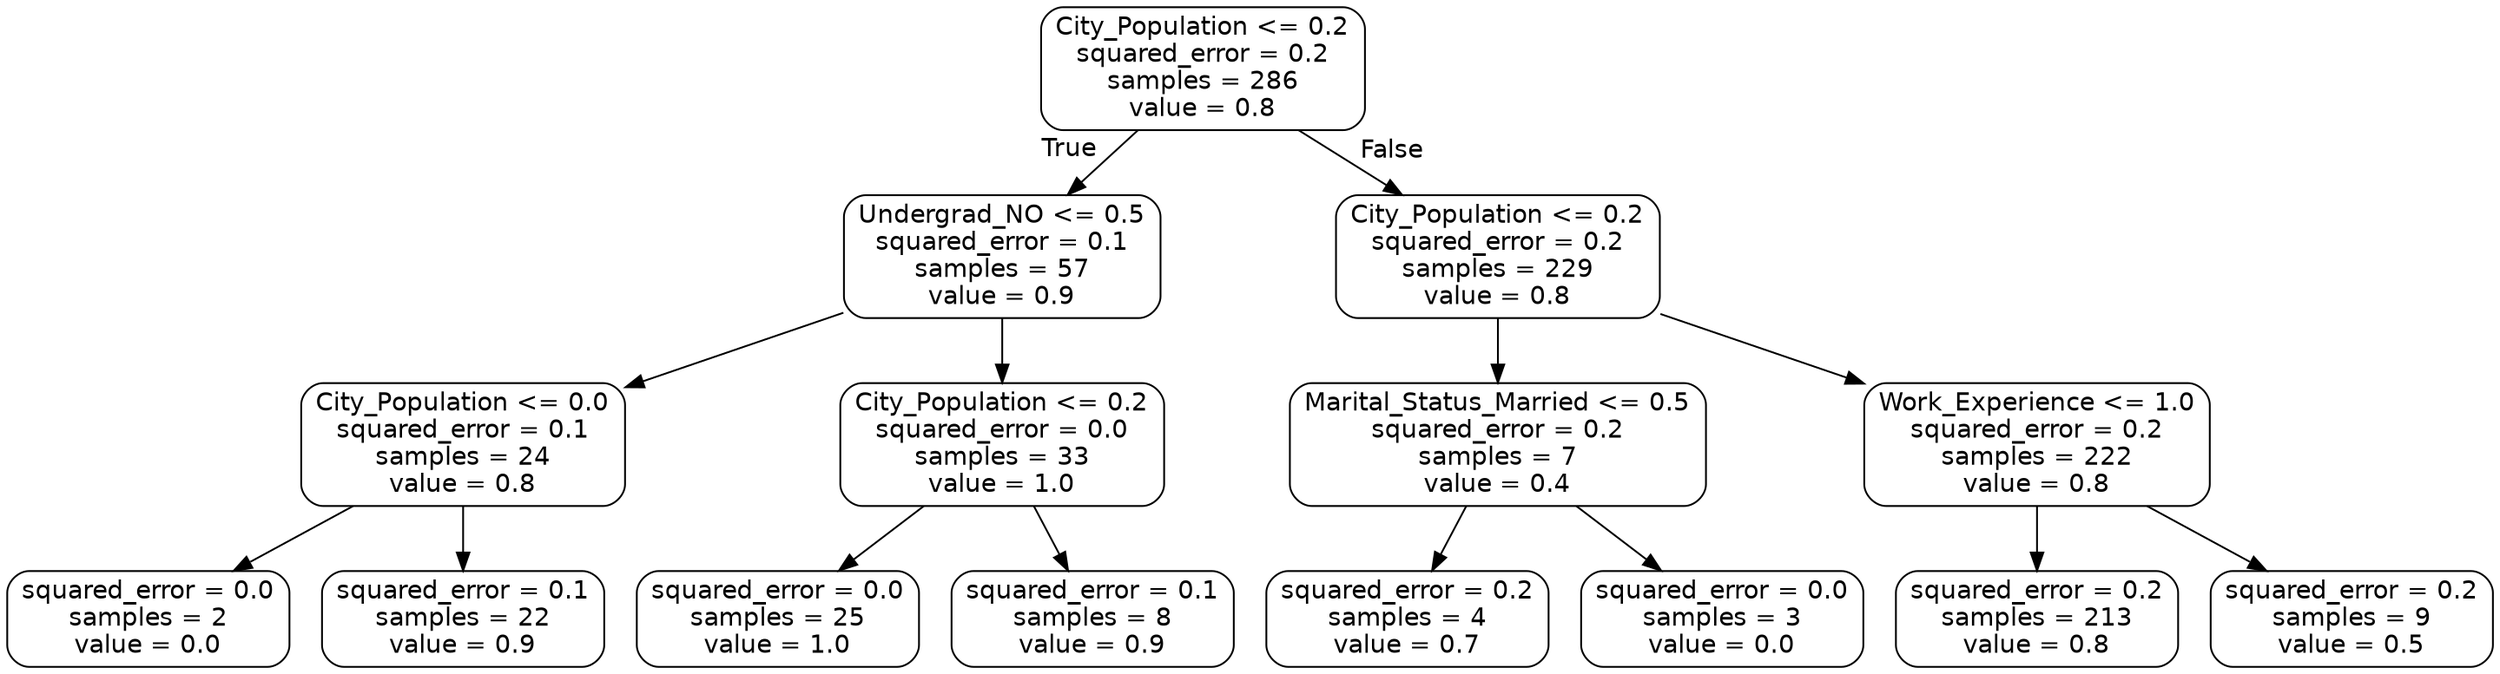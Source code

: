 digraph Tree {
node [shape=box, style="rounded", color="black", fontname="helvetica"] ;
edge [fontname="helvetica"] ;
0 [label="City_Population <= 0.2\nsquared_error = 0.2\nsamples = 286\nvalue = 0.8"] ;
1 [label="Undergrad_NO <= 0.5\nsquared_error = 0.1\nsamples = 57\nvalue = 0.9"] ;
0 -> 1 [labeldistance=2.5, labelangle=45, headlabel="True"] ;
2 [label="City_Population <= 0.0\nsquared_error = 0.1\nsamples = 24\nvalue = 0.8"] ;
1 -> 2 ;
3 [label="squared_error = 0.0\nsamples = 2\nvalue = 0.0"] ;
2 -> 3 ;
4 [label="squared_error = 0.1\nsamples = 22\nvalue = 0.9"] ;
2 -> 4 ;
5 [label="City_Population <= 0.2\nsquared_error = 0.0\nsamples = 33\nvalue = 1.0"] ;
1 -> 5 ;
6 [label="squared_error = 0.0\nsamples = 25\nvalue = 1.0"] ;
5 -> 6 ;
7 [label="squared_error = 0.1\nsamples = 8\nvalue = 0.9"] ;
5 -> 7 ;
8 [label="City_Population <= 0.2\nsquared_error = 0.2\nsamples = 229\nvalue = 0.8"] ;
0 -> 8 [labeldistance=2.5, labelangle=-45, headlabel="False"] ;
9 [label="Marital_Status_Married <= 0.5\nsquared_error = 0.2\nsamples = 7\nvalue = 0.4"] ;
8 -> 9 ;
10 [label="squared_error = 0.2\nsamples = 4\nvalue = 0.7"] ;
9 -> 10 ;
11 [label="squared_error = 0.0\nsamples = 3\nvalue = 0.0"] ;
9 -> 11 ;
12 [label="Work_Experience <= 1.0\nsquared_error = 0.2\nsamples = 222\nvalue = 0.8"] ;
8 -> 12 ;
13 [label="squared_error = 0.2\nsamples = 213\nvalue = 0.8"] ;
12 -> 13 ;
14 [label="squared_error = 0.2\nsamples = 9\nvalue = 0.5"] ;
12 -> 14 ;
}